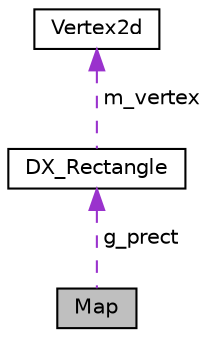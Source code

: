 digraph "Map"
{
 // LATEX_PDF_SIZE
  edge [fontname="Helvetica",fontsize="10",labelfontname="Helvetica",labelfontsize="10"];
  node [fontname="Helvetica",fontsize="10",shape=record];
  Node1 [label="Map",height=0.2,width=0.4,color="black", fillcolor="grey75", style="filled", fontcolor="black",tooltip="The map class is for setting the block in different stage."];
  Node2 -> Node1 [dir="back",color="darkorchid3",fontsize="10",style="dashed",label=" g_prect" ,fontname="Helvetica"];
  Node2 [label="DX_Rectangle",height=0.2,width=0.4,color="black", fillcolor="white", style="filled",URL="$class_d_x___rectangle.html",tooltip=" "];
  Node3 -> Node2 [dir="back",color="darkorchid3",fontsize="10",style="dashed",label=" m_vertex" ,fontname="Helvetica"];
  Node3 [label="Vertex2d",height=0.2,width=0.4,color="black", fillcolor="white", style="filled",URL="$struct_vertex2d.html",tooltip="The struct of the 2d vertex."];
}

